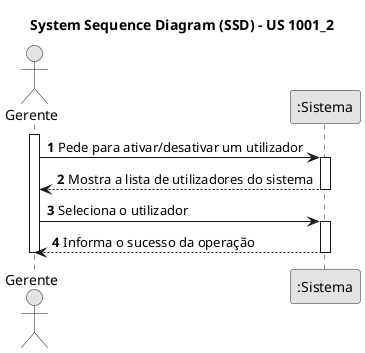 @startuml
skinparam monochrome true
skinparam packageStyle rectangle
skinparam shadowing false

title System Sequence Diagram (SSD) - US 1001_2
autonumber

actor "Gerente" as Actor
participant ":Sistema" as System

activate Actor

Actor -> System : Pede para ativar/desativar um utilizador
activate System
System --> Actor : Mostra a lista de utilizadores do sistema
deactivate System

Actor -> System : Seleciona o utilizador
activate System
System --> Actor : Informa o sucesso da operação
deactivate System

deactivate Actor

@enduml